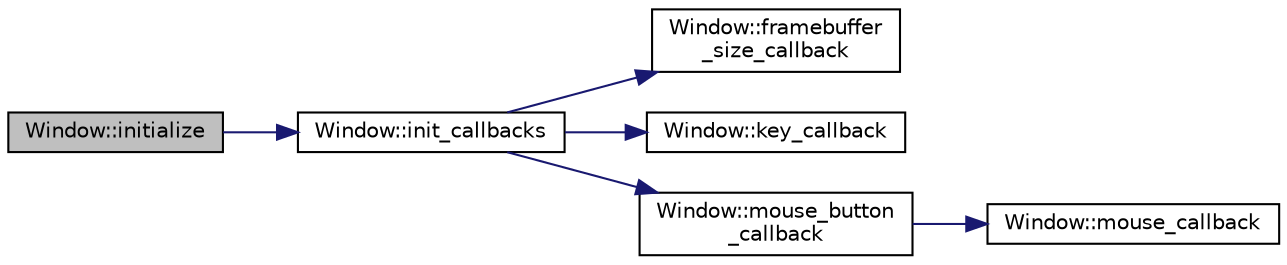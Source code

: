 digraph "Window::initialize"
{
 // INTERACTIVE_SVG=YES
 // LATEX_PDF_SIZE
  bgcolor="transparent";
  edge [fontname="Helvetica",fontsize="10",labelfontname="Helvetica",labelfontsize="10"];
  node [fontname="Helvetica",fontsize="10",shape=record];
  rankdir="LR";
  Node1 [label="Window::initialize",height=0.2,width=0.4,color="black", fillcolor="grey75", style="filled", fontcolor="black",tooltip=" "];
  Node1 -> Node2 [color="midnightblue",fontsize="10",style="solid",fontname="Helvetica"];
  Node2 [label="Window::init_callbacks",height=0.2,width=0.4,color="black",URL="$d9/dbf/class_window.html#ab9cd23eafdebb7ae204005f4f8cd823d",tooltip=" "];
  Node2 -> Node3 [color="midnightblue",fontsize="10",style="solid",fontname="Helvetica"];
  Node3 [label="Window::framebuffer\l_size_callback",height=0.2,width=0.4,color="black",URL="$d9/dbf/class_window.html#a0341974d42a2f19b6bcd32136845e3c0",tooltip=" "];
  Node2 -> Node4 [color="midnightblue",fontsize="10",style="solid",fontname="Helvetica"];
  Node4 [label="Window::key_callback",height=0.2,width=0.4,color="black",URL="$d9/dbf/class_window.html#a73521d40cd80d47d12056d8223f4bbd6",tooltip=" "];
  Node2 -> Node5 [color="midnightblue",fontsize="10",style="solid",fontname="Helvetica"];
  Node5 [label="Window::mouse_button\l_callback",height=0.2,width=0.4,color="black",URL="$d9/dbf/class_window.html#ad8c5512dd0fa97c97dc0439b86db10c4",tooltip=" "];
  Node5 -> Node6 [color="midnightblue",fontsize="10",style="solid",fontname="Helvetica"];
  Node6 [label="Window::mouse_callback",height=0.2,width=0.4,color="black",URL="$d9/dbf/class_window.html#a73596766c8244a65ccb23a484187b25f",tooltip=" "];
}
